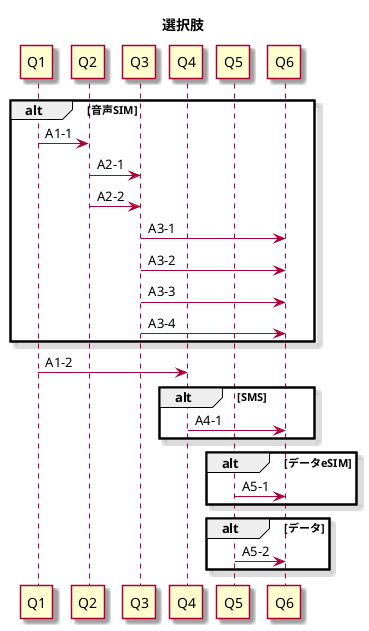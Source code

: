@startuml sequence
title 選択肢
skin rose

participant Q1
participant Q2
participant Q3
participant Q4
participant Q5
participant Q6


alt 音声SIM
Q1->Q2: A1-1
Q2->Q3: A2-1
Q2->Q3: A2-2

Q3->Q6: A3-1
Q3->Q6: A3-2
Q3->Q6: A3-3
Q3->Q6: A3-4
end

Q1->Q4: A1-2
alt SMS
Q4->Q6: A4-1
end
alt データeSIM
Q5->Q6: A5-1
end
alt データ
Q5->Q6: A5-2
end


@enduml
